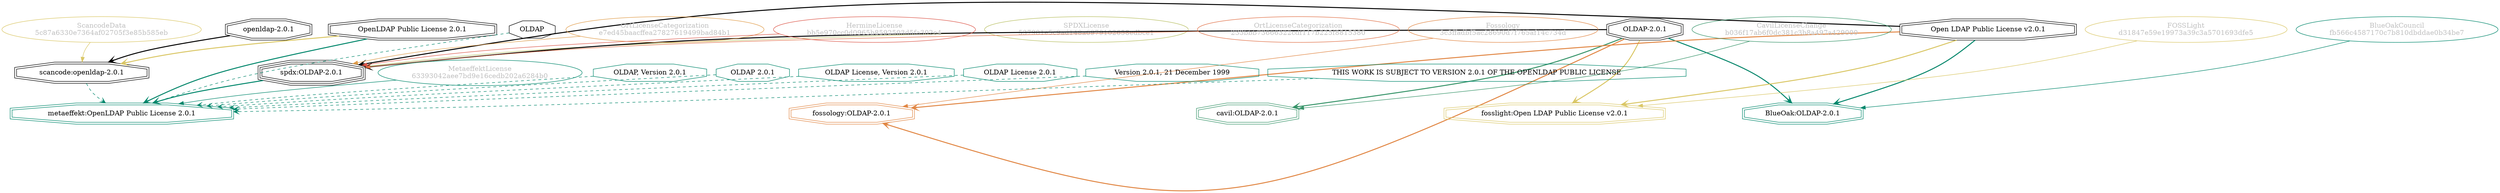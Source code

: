 strict digraph {
    node [shape=box];
    graph [splines=curved];
    3377 [label="SPDXLicense\n537981e5c9ad148a6979102658edbce1"
         ,fontcolor=gray
         ,color="#b8bf62"
         ,fillcolor="beige;1"
         ,shape=ellipse];
    3378 [label="spdx:OLDAP-2.0.1"
         ,shape=tripleoctagon];
    3379 [label="OLDAP-2.0.1"
         ,shape=doubleoctagon];
    3380 [label="Open LDAP Public License v2.0.1"
         ,shape=doubleoctagon];
    8926 [label="BlueOakCouncil\nfb566c4587170c7b810dbddae0b34be7"
         ,fontcolor=gray
         ,color="#00876c"
         ,fillcolor="beige;1"
         ,shape=ellipse];
    8927 [label="BlueOak:OLDAP-2.0.1"
         ,color="#00876c"
         ,shape=doubleoctagon];
    21387 [label="ScancodeData\n5c87a6330e7364af02705f3e85b585eb"
          ,fontcolor=gray
          ,color="#dac767"
          ,fillcolor="beige;1"
          ,shape=ellipse];
    21388 [label="scancode:openldap-2.0.1"
          ,shape=doubleoctagon];
    21389 [label="openldap-2.0.1"
          ,shape=doubleoctagon];
    21390 [label="OpenLDAP Public License 2.0.1"
          ,shape=doubleoctagon];
    27039 [label="Fossology\n3c3ffadbf5ac28690d7f765af14c734d"
          ,fontcolor=gray
          ,color="#e18745"
          ,fillcolor="beige;1"
          ,shape=ellipse];
    27040 [label="fossology:OLDAP-2.0.1"
          ,color="#e18745"
          ,shape=doubleoctagon];
    27265 [label=OLDAP
          ,shape=octagon];
    35137 [label="OrtLicenseCategorization\n233bbb73666322cdf117b225f8815380"
          ,fontcolor=gray
          ,color="#e06f45"
          ,fillcolor="beige;1"
          ,shape=ellipse];
    36232 [label="OrtLicenseCategorization\ne7ed45baacffea27827619499bad84b1"
          ,fontcolor=gray
          ,color="#e09d4b"
          ,fillcolor="beige;1"
          ,shape=ellipse];
    37335 [label="CavilLicenseChange\nb036f17ab6f0dc381c3b8a497a429000"
          ,fontcolor=gray
          ,color="#379469"
          ,fillcolor="beige;1"
          ,shape=ellipse];
    37336 [label="cavil:OLDAP-2.0.1"
          ,color="#379469"
          ,shape=doubleoctagon];
    46457 [label="MetaeffektLicense\n63393042aee7bd9e16cedb202a6284b0"
          ,fontcolor=gray
          ,color="#00876c"
          ,fillcolor="beige;1"
          ,shape=ellipse];
    46458 [label="metaeffekt:OpenLDAP Public License 2.0.1"
          ,color="#00876c"
          ,shape=doubleoctagon];
    46459 [label="OLDAP, Version 2.0.1"
          ,color="#00876c"
          ,shape=octagon];
    46460 [label="OLDAP 2.0.1"
          ,color="#00876c"
          ,shape=octagon];
    46461 [label="OLDAP License, Version 2.0.1"
          ,color="#00876c"
          ,shape=octagon];
    46462 [label="OLDAP License 2.0.1"
          ,color="#00876c"
          ,shape=octagon];
    46463 [label="Version 2.0.1, 21 December 1999"
          ,color="#00876c"
          ,shape=octagon];
    46464 [label="THIS WORK IS SUBJECT TO VERSION 2.0.1 OF THE OPENLDAP PUBLIC LICENSE"
          ,color="#00876c"
          ,shape=octagon];
    50042 [label="HermineLicense\nbb5e970cc0d0965b8592503d5fa302e4"
          ,fontcolor=gray
          ,color="#dc574a"
          ,fillcolor="beige;1"
          ,shape=ellipse];
    51018 [label="FOSSLight\nd31847e59e19973a39c3a5701693dfe5"
          ,fontcolor=gray
          ,color="#dac767"
          ,fillcolor="beige;1"
          ,shape=ellipse];
    51019 [label="fosslight:Open LDAP Public License v2.0.1"
          ,color="#dac767"
          ,shape=doubleoctagon];
    3377 -> 3378 [weight=0.5
                 ,color="#b8bf62"];
    3378 -> 46458 [style=bold
                  ,arrowhead=vee
                  ,weight=0.7
                  ,color="#00876c"];
    3379 -> 3378 [style=bold
                 ,arrowhead=vee
                 ,weight=0.7];
    3379 -> 8927 [style=bold
                 ,arrowhead=vee
                 ,weight=0.7
                 ,color="#00876c"];
    3379 -> 27040 [style=bold
                  ,arrowhead=vee
                  ,weight=0.7
                  ,color="#e18745"];
    3379 -> 37336 [style=bold
                  ,arrowhead=vee
                  ,weight=0.7
                  ,color="#379469"];
    3379 -> 37336 [style=bold
                  ,arrowhead=vee
                  ,weight=0.7
                  ,color="#379469"];
    3379 -> 51019 [style=bold
                  ,arrowhead=vee
                  ,weight=0.7
                  ,color="#dac767"];
    3380 -> 3378 [style=bold
                 ,arrowhead=vee
                 ,weight=0.7];
    3380 -> 8927 [style=bold
                 ,arrowhead=vee
                 ,weight=0.7
                 ,color="#00876c"];
    3380 -> 27040 [style=bold
                  ,arrowhead=vee
                  ,weight=0.7
                  ,color="#e18745"];
    3380 -> 51019 [style=bold
                  ,arrowhead=vee
                  ,weight=0.7
                  ,color="#dac767"];
    8926 -> 8927 [weight=0.5
                 ,color="#00876c"];
    21387 -> 21388 [weight=0.5
                   ,color="#dac767"];
    21388 -> 46458 [style=dashed
                   ,arrowhead=vee
                   ,weight=0.5
                   ,color="#00876c"];
    21389 -> 21388 [style=bold
                   ,arrowhead=vee
                   ,weight=0.7];
    21390 -> 21388 [style=bold
                   ,arrowhead=vee
                   ,weight=0.7
                   ,color="#dac767"];
    21390 -> 46458 [style=bold
                   ,arrowhead=vee
                   ,weight=0.7
                   ,color="#00876c"];
    27039 -> 27040 [weight=0.5
                   ,color="#e18745"];
    27265 -> 46458 [style=dashed
                   ,arrowhead=vee
                   ,weight=0.5
                   ,color="#00876c"];
    35137 -> 3378 [weight=0.5
                  ,color="#e06f45"];
    36232 -> 3378 [weight=0.5
                  ,color="#e09d4b"];
    37335 -> 37336 [weight=0.5
                   ,color="#379469"];
    46457 -> 46458 [weight=0.5
                   ,color="#00876c"];
    46459 -> 46458 [style=dashed
                   ,arrowhead=vee
                   ,weight=0.5
                   ,color="#00876c"];
    46460 -> 46458 [style=dashed
                   ,arrowhead=vee
                   ,weight=0.5
                   ,color="#00876c"];
    46461 -> 46458 [style=dashed
                   ,arrowhead=vee
                   ,weight=0.5
                   ,color="#00876c"];
    46462 -> 46458 [style=dashed
                   ,arrowhead=vee
                   ,weight=0.5
                   ,color="#00876c"];
    46463 -> 46458 [style=dashed
                   ,arrowhead=vee
                   ,weight=0.5
                   ,color="#00876c"];
    46464 -> 46458 [style=dashed
                   ,arrowhead=vee
                   ,weight=0.5
                   ,color="#00876c"];
    50042 -> 3378 [weight=0.5
                  ,color="#dc574a"];
    51018 -> 51019 [weight=0.5
                   ,color="#dac767"];
}
